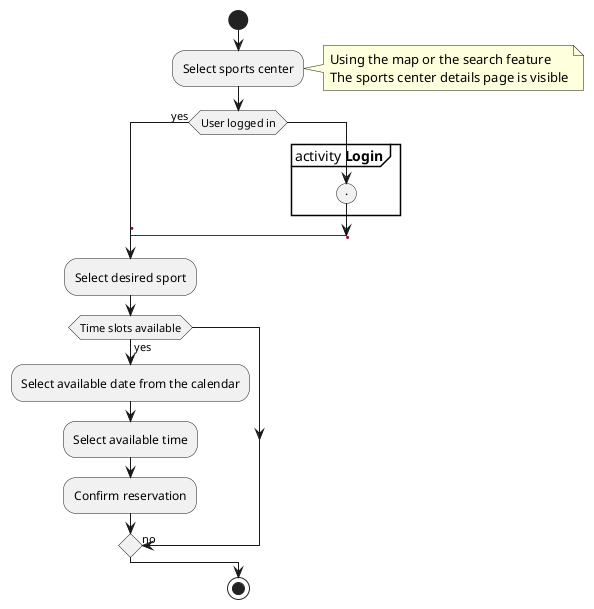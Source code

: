 @startuml CreateReservation

start

:Select sports center;
note right
Using the map or the search feature
The sports center details page is visible
end note
if (User logged in) then (yes)
    label sp0
    label sp1
    label sp2
    label a
    :Select desired sport;
    if (Time slots available) then (yes)
        :Select available date from the calendar;
        :Select available time;
        :Confirm reservation;
    else 
        ->no;
    endif
else
    partition "activity **Login**" {
        (.)
    }
    goto a
endif
stop

@enduml